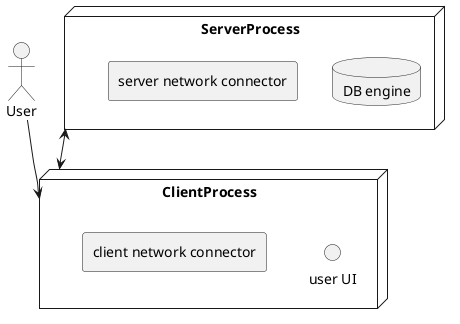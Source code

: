 @startuml
'https://plantuml.com/deployment-diagram

actor User

node ServerProcess {
  database "DB engine"
  rectangle "server network connector"
}
node ClientProcess {
  interface "user UI"
  rectangle "client network connector"
}

User --> ClientProcess
ServerProcess <--> ClientProcess
@enduml